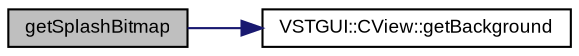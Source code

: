 digraph "getSplashBitmap"
{
  bgcolor="transparent";
  edge [fontname="Arial",fontsize="9",labelfontname="Arial",labelfontsize="9"];
  node [fontname="Arial",fontsize="9",shape=record];
  rankdir="LR";
  Node1 [label="getSplashBitmap",height=0.2,width=0.4,color="black", fillcolor="grey75", style="filled" fontcolor="black"];
  Node1 -> Node2 [color="midnightblue",fontsize="9",style="solid",fontname="Arial"];
  Node2 [label="VSTGUI::CView::getBackground",height=0.2,width=0.4,color="black",URL="$class_v_s_t_g_u_i_1_1_c_view.html#a304b6c34870bb1d2a6f1b04dd88c15c2",tooltip="get the background image of this view "];
}
